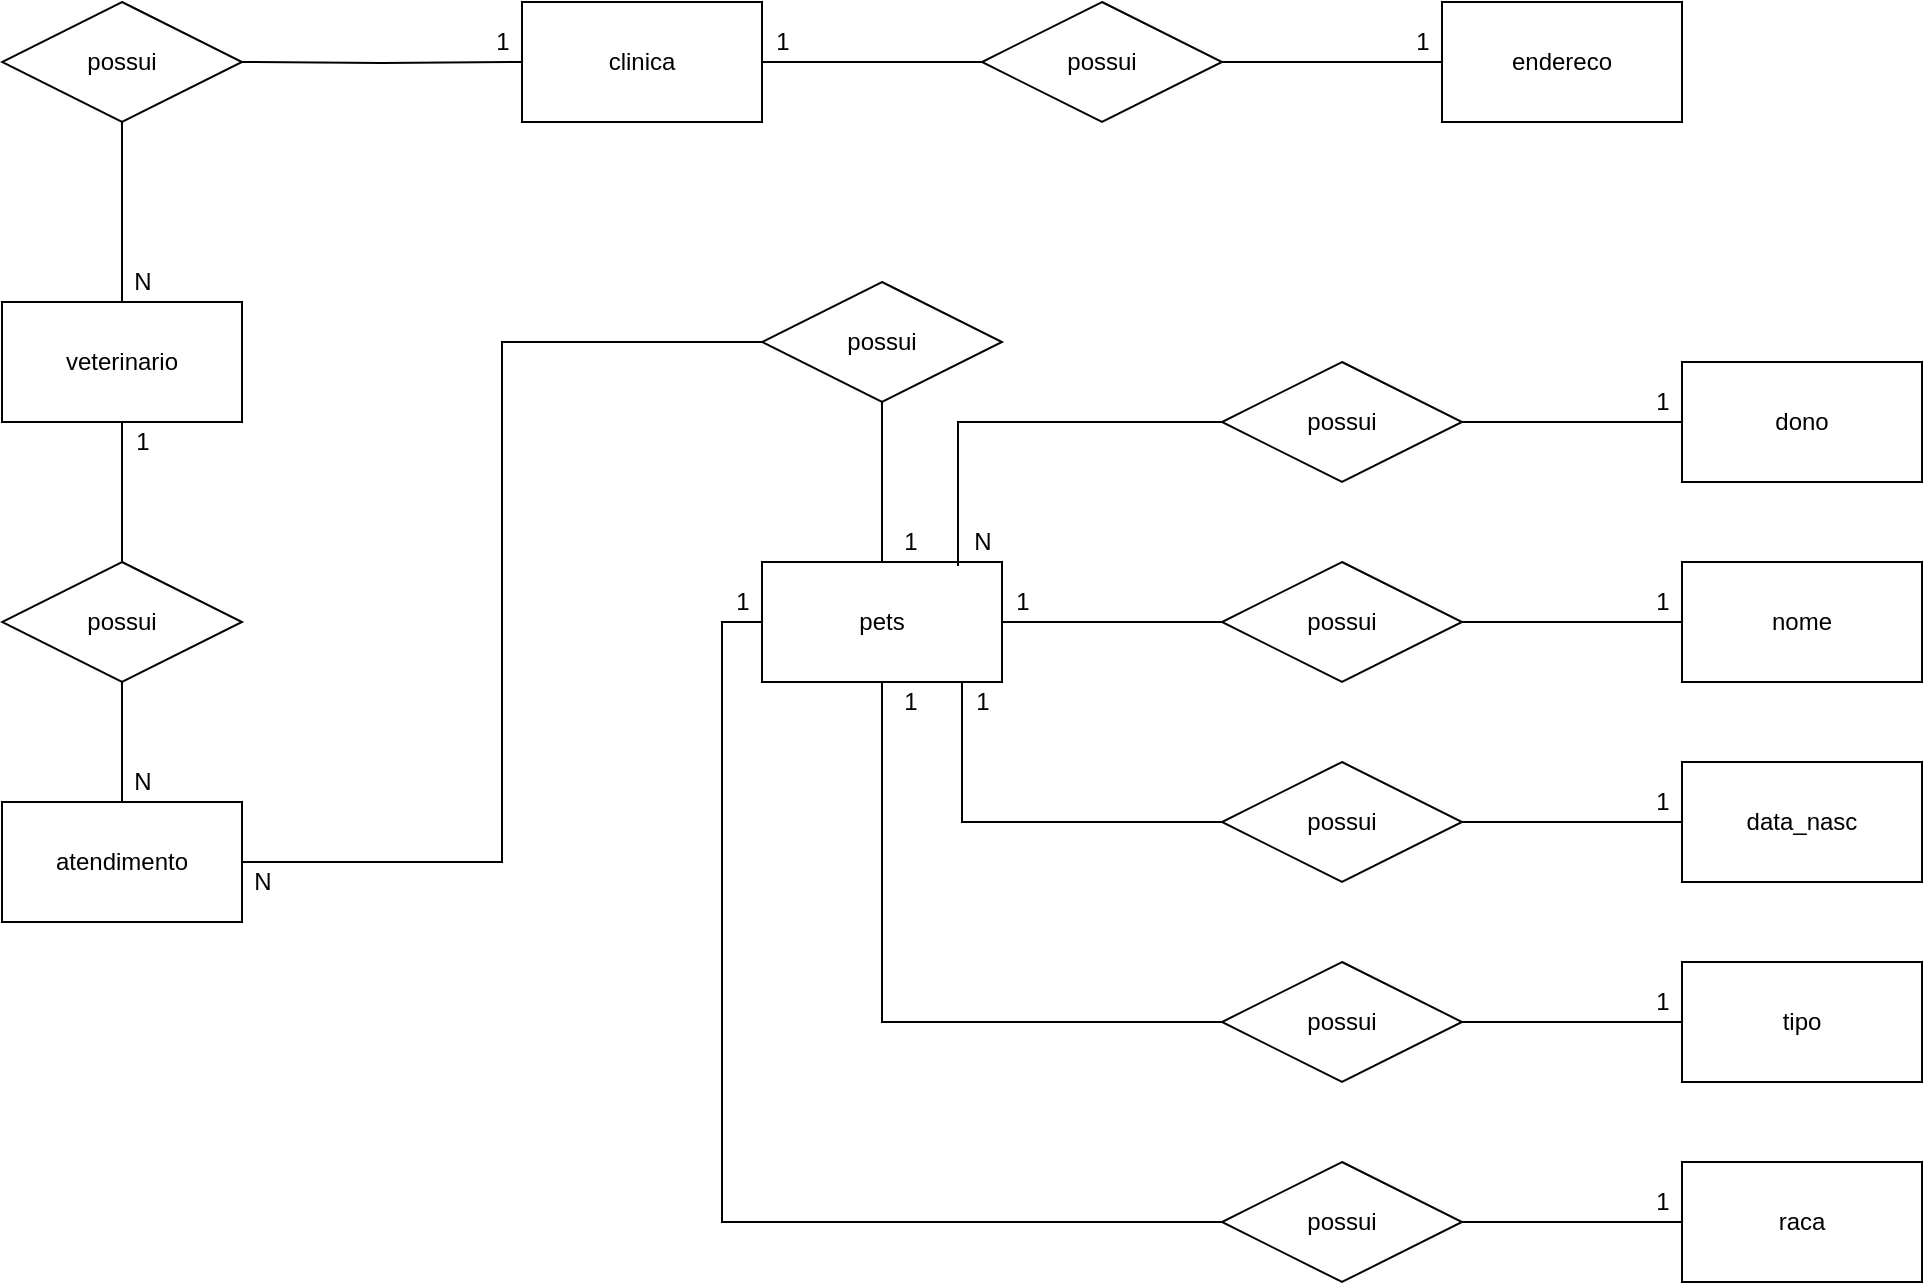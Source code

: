 <mxfile version="14.8.2" type="device"><diagram id="zKgi-5W-2Jjc9TAg-hea" name="Page-1"><mxGraphModel dx="2249" dy="1906" grid="1" gridSize="10" guides="1" tooltips="1" connect="1" arrows="1" fold="1" page="1" pageScale="1" pageWidth="827" pageHeight="1169" math="0" shadow="0"><root><mxCell id="0"/><mxCell id="1" parent="0"/><mxCell id="_RC61mN8Qz8Z0jvt375L-3" style="edgeStyle=orthogonalEdgeStyle;rounded=0;orthogonalLoop=1;jettySize=auto;html=1;entryX=0;entryY=0.5;entryDx=0;entryDy=0;endArrow=none;endFill=0;" parent="1" source="_RC61mN8Qz8Z0jvt375L-1" target="_RC61mN8Qz8Z0jvt375L-2" edge="1"><mxGeometry relative="1" as="geometry"/></mxCell><mxCell id="_RC61mN8Qz8Z0jvt375L-11" style="edgeStyle=orthogonalEdgeStyle;rounded=0;orthogonalLoop=1;jettySize=auto;html=1;entryX=0;entryY=0.5;entryDx=0;entryDy=0;endArrow=none;endFill=0;" parent="1" source="_RC61mN8Qz8Z0jvt375L-1" target="_RC61mN8Qz8Z0jvt375L-8" edge="1"><mxGeometry relative="1" as="geometry"><Array as="points"><mxPoint x="450" y="370"/></Array></mxGeometry></mxCell><mxCell id="_RC61mN8Qz8Z0jvt375L-1" value="pets" style="rounded=0;whiteSpace=wrap;html=1;" parent="1" vertex="1"><mxGeometry x="350" y="240" width="120" height="60" as="geometry"/></mxCell><mxCell id="_RC61mN8Qz8Z0jvt375L-5" style="edgeStyle=orthogonalEdgeStyle;rounded=0;orthogonalLoop=1;jettySize=auto;html=1;entryX=0;entryY=0.5;entryDx=0;entryDy=0;endArrow=none;endFill=0;" parent="1" source="_RC61mN8Qz8Z0jvt375L-2" target="_RC61mN8Qz8Z0jvt375L-4" edge="1"><mxGeometry relative="1" as="geometry"/></mxCell><mxCell id="_RC61mN8Qz8Z0jvt375L-2" value="possui" style="shape=rhombus;perimeter=rhombusPerimeter;whiteSpace=wrap;html=1;align=center;" parent="1" vertex="1"><mxGeometry x="580" y="240" width="120" height="60" as="geometry"/></mxCell><mxCell id="_RC61mN8Qz8Z0jvt375L-4" value="nome" style="rounded=0;whiteSpace=wrap;html=1;" parent="1" vertex="1"><mxGeometry x="810" y="240" width="120" height="60" as="geometry"/></mxCell><mxCell id="_RC61mN8Qz8Z0jvt375L-6" value="1" style="text;html=1;align=center;verticalAlign=middle;resizable=0;points=[];autosize=1;strokeColor=none;" parent="1" vertex="1"><mxGeometry x="470" y="250" width="20" height="20" as="geometry"/></mxCell><mxCell id="_RC61mN8Qz8Z0jvt375L-7" value="1" style="text;html=1;align=center;verticalAlign=middle;resizable=0;points=[];autosize=1;strokeColor=none;" parent="1" vertex="1"><mxGeometry x="790" y="250" width="20" height="20" as="geometry"/></mxCell><mxCell id="_RC61mN8Qz8Z0jvt375L-10" style="edgeStyle=orthogonalEdgeStyle;rounded=0;orthogonalLoop=1;jettySize=auto;html=1;entryX=0;entryY=0.5;entryDx=0;entryDy=0;endArrow=none;endFill=0;" parent="1" source="_RC61mN8Qz8Z0jvt375L-8" target="_RC61mN8Qz8Z0jvt375L-9" edge="1"><mxGeometry relative="1" as="geometry"/></mxCell><mxCell id="_RC61mN8Qz8Z0jvt375L-8" value="possui" style="shape=rhombus;perimeter=rhombusPerimeter;whiteSpace=wrap;html=1;align=center;" parent="1" vertex="1"><mxGeometry x="580" y="340" width="120" height="60" as="geometry"/></mxCell><mxCell id="_RC61mN8Qz8Z0jvt375L-9" value="data_nasc" style="rounded=0;whiteSpace=wrap;html=1;" parent="1" vertex="1"><mxGeometry x="810" y="340" width="120" height="60" as="geometry"/></mxCell><mxCell id="_RC61mN8Qz8Z0jvt375L-12" value="1" style="text;html=1;align=center;verticalAlign=middle;resizable=0;points=[];autosize=1;strokeColor=none;" parent="1" vertex="1"><mxGeometry x="450" y="300" width="20" height="20" as="geometry"/></mxCell><mxCell id="_RC61mN8Qz8Z0jvt375L-13" value="1" style="text;html=1;align=center;verticalAlign=middle;resizable=0;points=[];autosize=1;strokeColor=none;" parent="1" vertex="1"><mxGeometry x="790" y="350" width="20" height="20" as="geometry"/></mxCell><mxCell id="_RC61mN8Qz8Z0jvt375L-14" value="tipo" style="rounded=0;whiteSpace=wrap;html=1;" parent="1" vertex="1"><mxGeometry x="810" y="440" width="120" height="60" as="geometry"/></mxCell><mxCell id="_RC61mN8Qz8Z0jvt375L-16" style="edgeStyle=orthogonalEdgeStyle;rounded=0;orthogonalLoop=1;jettySize=auto;html=1;entryX=0;entryY=0.5;entryDx=0;entryDy=0;endArrow=none;endFill=0;" parent="1" source="_RC61mN8Qz8Z0jvt375L-15" target="_RC61mN8Qz8Z0jvt375L-14" edge="1"><mxGeometry relative="1" as="geometry"/></mxCell><mxCell id="_RC61mN8Qz8Z0jvt375L-17" style="edgeStyle=orthogonalEdgeStyle;rounded=0;orthogonalLoop=1;jettySize=auto;html=1;entryX=0.5;entryY=1;entryDx=0;entryDy=0;endArrow=none;endFill=0;" parent="1" source="_RC61mN8Qz8Z0jvt375L-15" target="_RC61mN8Qz8Z0jvt375L-1" edge="1"><mxGeometry relative="1" as="geometry"><Array as="points"><mxPoint x="410" y="470"/></Array></mxGeometry></mxCell><mxCell id="_RC61mN8Qz8Z0jvt375L-15" value="possui" style="shape=rhombus;perimeter=rhombusPerimeter;whiteSpace=wrap;html=1;align=center;" parent="1" vertex="1"><mxGeometry x="580" y="440" width="120" height="60" as="geometry"/></mxCell><mxCell id="_RC61mN8Qz8Z0jvt375L-18" value="1" style="text;html=1;align=center;verticalAlign=middle;resizable=0;points=[];autosize=1;strokeColor=none;" parent="1" vertex="1"><mxGeometry x="414" y="300" width="20" height="20" as="geometry"/></mxCell><mxCell id="_RC61mN8Qz8Z0jvt375L-19" value="1" style="text;html=1;align=center;verticalAlign=middle;resizable=0;points=[];autosize=1;strokeColor=none;" parent="1" vertex="1"><mxGeometry x="790" y="450" width="20" height="20" as="geometry"/></mxCell><mxCell id="_RC61mN8Qz8Z0jvt375L-20" value="dono" style="rounded=0;whiteSpace=wrap;html=1;" parent="1" vertex="1"><mxGeometry x="810" y="140" width="120" height="60" as="geometry"/></mxCell><mxCell id="_RC61mN8Qz8Z0jvt375L-25" style="edgeStyle=orthogonalEdgeStyle;rounded=0;orthogonalLoop=1;jettySize=auto;html=1;entryX=0;entryY=0.5;entryDx=0;entryDy=0;endArrow=none;endFill=0;" parent="1" source="_RC61mN8Qz8Z0jvt375L-24" target="_RC61mN8Qz8Z0jvt375L-20" edge="1"><mxGeometry relative="1" as="geometry"/></mxCell><mxCell id="_RC61mN8Qz8Z0jvt375L-26" style="edgeStyle=orthogonalEdgeStyle;rounded=0;orthogonalLoop=1;jettySize=auto;html=1;endArrow=none;endFill=0;" parent="1" source="_RC61mN8Qz8Z0jvt375L-24" edge="1"><mxGeometry relative="1" as="geometry"><mxPoint x="448" y="242" as="targetPoint"/><Array as="points"><mxPoint x="448" y="170"/></Array></mxGeometry></mxCell><mxCell id="_RC61mN8Qz8Z0jvt375L-24" value="possui" style="shape=rhombus;perimeter=rhombusPerimeter;whiteSpace=wrap;html=1;align=center;" parent="1" vertex="1"><mxGeometry x="580" y="140" width="120" height="60" as="geometry"/></mxCell><mxCell id="_RC61mN8Qz8Z0jvt375L-27" value="N" style="text;html=1;align=center;verticalAlign=middle;resizable=0;points=[];autosize=1;strokeColor=none;" parent="1" vertex="1"><mxGeometry x="450" y="220" width="20" height="20" as="geometry"/></mxCell><mxCell id="_RC61mN8Qz8Z0jvt375L-28" value="1" style="text;html=1;align=center;verticalAlign=middle;resizable=0;points=[];autosize=1;strokeColor=none;" parent="1" vertex="1"><mxGeometry x="790" y="150" width="20" height="20" as="geometry"/></mxCell><mxCell id="_RC61mN8Qz8Z0jvt375L-32" style="edgeStyle=orthogonalEdgeStyle;rounded=0;orthogonalLoop=1;jettySize=auto;html=1;entryX=0;entryY=0.5;entryDx=0;entryDy=0;endArrow=none;endFill=0;" parent="1" source="_RC61mN8Qz8Z0jvt375L-29" target="_RC61mN8Qz8Z0jvt375L-31" edge="1"><mxGeometry relative="1" as="geometry"/></mxCell><mxCell id="_RC61mN8Qz8Z0jvt375L-33" style="edgeStyle=orthogonalEdgeStyle;rounded=0;orthogonalLoop=1;jettySize=auto;html=1;entryX=0;entryY=0.5;entryDx=0;entryDy=0;endArrow=none;endFill=0;" parent="1" source="_RC61mN8Qz8Z0jvt375L-29" target="_RC61mN8Qz8Z0jvt375L-1" edge="1"><mxGeometry relative="1" as="geometry"/></mxCell><mxCell id="_RC61mN8Qz8Z0jvt375L-29" value="possui" style="shape=rhombus;perimeter=rhombusPerimeter;whiteSpace=wrap;html=1;align=center;" parent="1" vertex="1"><mxGeometry x="580" y="540" width="120" height="60" as="geometry"/></mxCell><mxCell id="_RC61mN8Qz8Z0jvt375L-31" value="raca" style="rounded=0;whiteSpace=wrap;html=1;" parent="1" vertex="1"><mxGeometry x="810" y="540" width="120" height="60" as="geometry"/></mxCell><mxCell id="_RC61mN8Qz8Z0jvt375L-34" value="1" style="text;html=1;align=center;verticalAlign=middle;resizable=0;points=[];autosize=1;strokeColor=none;" parent="1" vertex="1"><mxGeometry x="330" y="250" width="20" height="20" as="geometry"/></mxCell><mxCell id="_RC61mN8Qz8Z0jvt375L-35" value="1" style="text;html=1;align=center;verticalAlign=middle;resizable=0;points=[];autosize=1;strokeColor=none;" parent="1" vertex="1"><mxGeometry x="790" y="550" width="20" height="20" as="geometry"/></mxCell><mxCell id="_RC61mN8Qz8Z0jvt375L-39" style="edgeStyle=orthogonalEdgeStyle;rounded=0;orthogonalLoop=1;jettySize=auto;html=1;entryX=0;entryY=0.5;entryDx=0;entryDy=0;endArrow=none;endFill=0;" parent="1" source="_RC61mN8Qz8Z0jvt375L-36" target="_RC61mN8Qz8Z0jvt375L-37" edge="1"><mxGeometry relative="1" as="geometry"/></mxCell><mxCell id="_RC61mN8Qz8Z0jvt375L-36" value="clinica" style="rounded=0;whiteSpace=wrap;html=1;" parent="1" vertex="1"><mxGeometry x="230" y="-40" width="120" height="60" as="geometry"/></mxCell><mxCell id="_RC61mN8Qz8Z0jvt375L-40" style="edgeStyle=orthogonalEdgeStyle;rounded=0;orthogonalLoop=1;jettySize=auto;html=1;entryX=0;entryY=0.5;entryDx=0;entryDy=0;endArrow=none;endFill=0;" parent="1" source="_RC61mN8Qz8Z0jvt375L-37" target="_RC61mN8Qz8Z0jvt375L-38" edge="1"><mxGeometry relative="1" as="geometry"/></mxCell><mxCell id="_RC61mN8Qz8Z0jvt375L-37" value="possui" style="shape=rhombus;perimeter=rhombusPerimeter;whiteSpace=wrap;html=1;align=center;" parent="1" vertex="1"><mxGeometry x="460" y="-40" width="120" height="60" as="geometry"/></mxCell><mxCell id="_RC61mN8Qz8Z0jvt375L-38" value="endereco" style="rounded=0;whiteSpace=wrap;html=1;" parent="1" vertex="1"><mxGeometry x="690" y="-40" width="120" height="60" as="geometry"/></mxCell><mxCell id="_RC61mN8Qz8Z0jvt375L-47" value="1" style="text;html=1;align=center;verticalAlign=middle;resizable=0;points=[];autosize=1;strokeColor=none;" parent="1" vertex="1"><mxGeometry x="670" y="-30" width="20" height="20" as="geometry"/></mxCell><mxCell id="_RC61mN8Qz8Z0jvt375L-48" value="1" style="text;html=1;align=center;verticalAlign=middle;resizable=0;points=[];autosize=1;strokeColor=none;" parent="1" vertex="1"><mxGeometry x="350" y="-30" width="20" height="20" as="geometry"/></mxCell><mxCell id="gwHr9lYIU9ZvJY5wkiX--15" value="" style="edgeStyle=orthogonalEdgeStyle;rounded=0;orthogonalLoop=1;jettySize=auto;html=1;endArrow=none;endFill=0;" edge="1" parent="1" source="gwHr9lYIU9ZvJY5wkiX--1" target="gwHr9lYIU9ZvJY5wkiX--2"><mxGeometry relative="1" as="geometry"/></mxCell><mxCell id="gwHr9lYIU9ZvJY5wkiX--17" style="edgeStyle=orthogonalEdgeStyle;rounded=0;orthogonalLoop=1;jettySize=auto;html=1;entryX=0;entryY=0.5;entryDx=0;entryDy=0;endArrow=none;endFill=0;" edge="1" parent="1" source="gwHr9lYIU9ZvJY5wkiX--1" target="gwHr9lYIU9ZvJY5wkiX--16"><mxGeometry relative="1" as="geometry"/></mxCell><mxCell id="gwHr9lYIU9ZvJY5wkiX--1" value="atendimento" style="rounded=0;whiteSpace=wrap;html=1;" vertex="1" parent="1"><mxGeometry x="-30" y="360" width="120" height="60" as="geometry"/></mxCell><mxCell id="gwHr9lYIU9ZvJY5wkiX--11" style="edgeStyle=orthogonalEdgeStyle;rounded=0;orthogonalLoop=1;jettySize=auto;html=1;entryX=0.5;entryY=1;entryDx=0;entryDy=0;endArrow=none;endFill=0;" edge="1" parent="1" source="gwHr9lYIU9ZvJY5wkiX--2" target="gwHr9lYIU9ZvJY5wkiX--3"><mxGeometry relative="1" as="geometry"/></mxCell><mxCell id="gwHr9lYIU9ZvJY5wkiX--12" style="edgeStyle=orthogonalEdgeStyle;rounded=0;orthogonalLoop=1;jettySize=auto;html=1;endArrow=none;endFill=0;" edge="1" parent="1" source="gwHr9lYIU9ZvJY5wkiX--2" target="gwHr9lYIU9ZvJY5wkiX--1"><mxGeometry relative="1" as="geometry"/></mxCell><mxCell id="gwHr9lYIU9ZvJY5wkiX--2" value="possui" style="shape=rhombus;perimeter=rhombusPerimeter;whiteSpace=wrap;html=1;align=center;" vertex="1" parent="1"><mxGeometry x="-30" y="240" width="120" height="60" as="geometry"/></mxCell><mxCell id="gwHr9lYIU9ZvJY5wkiX--3" value="veterinario" style="rounded=0;whiteSpace=wrap;html=1;" vertex="1" parent="1"><mxGeometry x="-30" y="110" width="120" height="60" as="geometry"/></mxCell><mxCell id="gwHr9lYIU9ZvJY5wkiX--4" value="N" style="text;html=1;align=center;verticalAlign=middle;resizable=0;points=[];autosize=1;strokeColor=none;" vertex="1" parent="1"><mxGeometry x="30" y="90" width="20" height="20" as="geometry"/></mxCell><mxCell id="gwHr9lYIU9ZvJY5wkiX--5" style="edgeStyle=orthogonalEdgeStyle;rounded=0;orthogonalLoop=1;jettySize=auto;html=1;entryX=0.5;entryY=1;entryDx=0;entryDy=0;endArrow=none;endFill=0;" edge="1" source="gwHr9lYIU9ZvJY5wkiX--3" target="gwHr9lYIU9ZvJY5wkiX--6" parent="1"><mxGeometry relative="1" as="geometry"/></mxCell><mxCell id="gwHr9lYIU9ZvJY5wkiX--6" value="possui" style="shape=rhombus;perimeter=rhombusPerimeter;whiteSpace=wrap;html=1;align=center;" vertex="1" parent="1"><mxGeometry x="-30" y="-40" width="120" height="60" as="geometry"/></mxCell><mxCell id="gwHr9lYIU9ZvJY5wkiX--7" style="edgeStyle=orthogonalEdgeStyle;rounded=0;orthogonalLoop=1;jettySize=auto;html=1;entryX=1;entryY=0.5;entryDx=0;entryDy=0;endArrow=none;endFill=0;" edge="1" target="gwHr9lYIU9ZvJY5wkiX--6" parent="1"><mxGeometry relative="1" as="geometry"><mxPoint x="230" y="-10" as="sourcePoint"/></mxGeometry></mxCell><mxCell id="gwHr9lYIU9ZvJY5wkiX--8" value="1" style="text;html=1;align=center;verticalAlign=middle;resizable=0;points=[];autosize=1;strokeColor=none;" vertex="1" parent="1"><mxGeometry x="210" y="-30" width="20" height="20" as="geometry"/></mxCell><mxCell id="gwHr9lYIU9ZvJY5wkiX--13" value="N" style="text;html=1;align=center;verticalAlign=middle;resizable=0;points=[];autosize=1;strokeColor=none;" vertex="1" parent="1"><mxGeometry x="30" y="340" width="20" height="20" as="geometry"/></mxCell><mxCell id="gwHr9lYIU9ZvJY5wkiX--14" value="1" style="text;html=1;align=center;verticalAlign=middle;resizable=0;points=[];autosize=1;strokeColor=none;" vertex="1" parent="1"><mxGeometry x="30" y="170" width="20" height="20" as="geometry"/></mxCell><mxCell id="gwHr9lYIU9ZvJY5wkiX--18" style="edgeStyle=orthogonalEdgeStyle;rounded=0;orthogonalLoop=1;jettySize=auto;html=1;entryX=0.5;entryY=0;entryDx=0;entryDy=0;endArrow=none;endFill=0;" edge="1" parent="1" source="gwHr9lYIU9ZvJY5wkiX--16" target="_RC61mN8Qz8Z0jvt375L-1"><mxGeometry relative="1" as="geometry"/></mxCell><mxCell id="gwHr9lYIU9ZvJY5wkiX--16" value="possui" style="shape=rhombus;perimeter=rhombusPerimeter;whiteSpace=wrap;html=1;align=center;" vertex="1" parent="1"><mxGeometry x="350" y="100" width="120" height="60" as="geometry"/></mxCell><mxCell id="gwHr9lYIU9ZvJY5wkiX--19" value="N" style="text;html=1;align=center;verticalAlign=middle;resizable=0;points=[];autosize=1;strokeColor=none;" vertex="1" parent="1"><mxGeometry x="90" y="390" width="20" height="20" as="geometry"/></mxCell><mxCell id="gwHr9lYIU9ZvJY5wkiX--20" value="1" style="text;html=1;align=center;verticalAlign=middle;resizable=0;points=[];autosize=1;strokeColor=none;" vertex="1" parent="1"><mxGeometry x="414" y="220" width="20" height="20" as="geometry"/></mxCell></root></mxGraphModel></diagram></mxfile>
